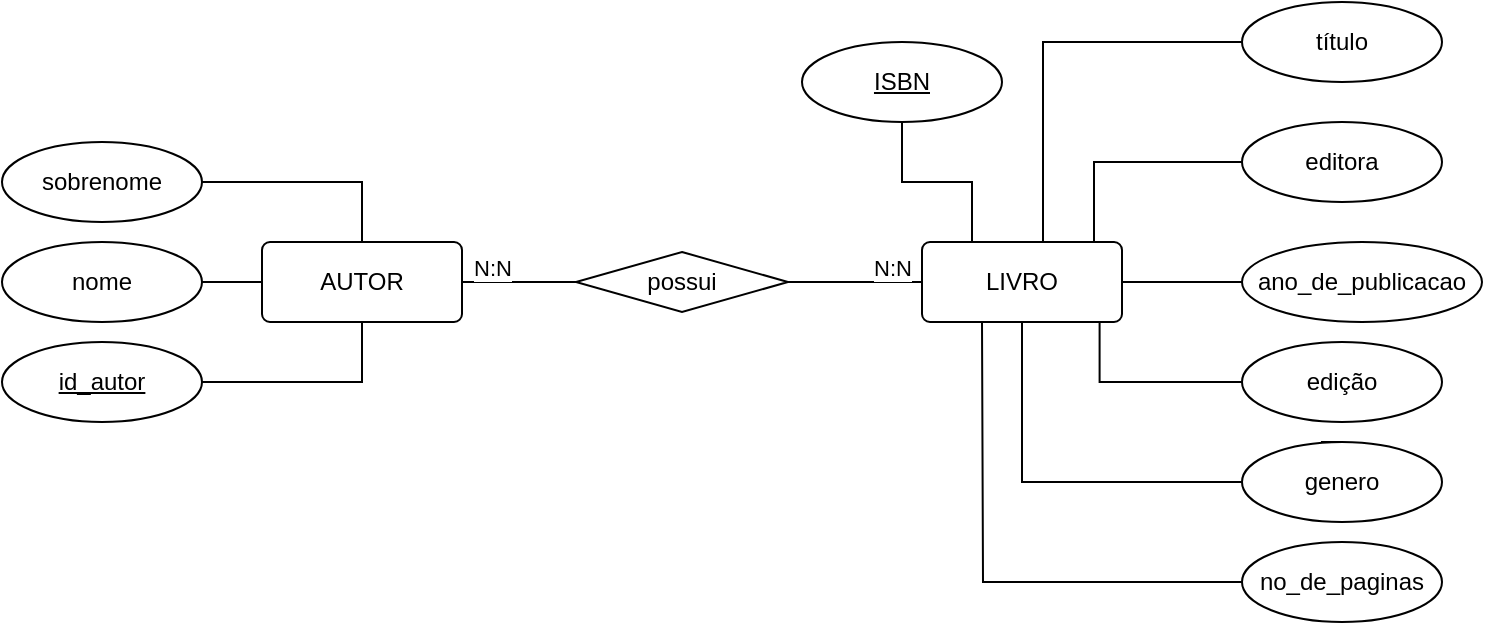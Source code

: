 <mxfile version="26.2.1">
  <diagram name="Página-1" id="CUABwqQ-d0Yb38siOlgN">
    <mxGraphModel dx="985" dy="536" grid="1" gridSize="10" guides="1" tooltips="1" connect="1" arrows="1" fold="1" page="1" pageScale="1" pageWidth="827" pageHeight="1169" math="0" shadow="0">
      <root>
        <mxCell id="0" />
        <mxCell id="1" parent="0" />
        <mxCell id="71TO_w5W3CK4zzOb7Yho-36" style="edgeStyle=orthogonalEdgeStyle;shape=connector;rounded=0;orthogonalLoop=1;jettySize=auto;html=1;exitX=1;exitY=0.5;exitDx=0;exitDy=0;strokeColor=default;align=center;verticalAlign=middle;fontFamily=Helvetica;fontSize=11;fontColor=default;labelBackgroundColor=default;startFill=0;endArrow=none;" edge="1" parent="1" source="aKXcaqNgxAIkx0Ojh9Le-2" target="71TO_w5W3CK4zzOb7Yho-19">
          <mxGeometry relative="1" as="geometry" />
        </mxCell>
        <mxCell id="aKXcaqNgxAIkx0Ojh9Le-2" value="AUTOR" style="rounded=1;arcSize=10;whiteSpace=wrap;html=1;align=center;" parent="1" vertex="1">
          <mxGeometry x="150" y="140" width="100" height="40" as="geometry" />
        </mxCell>
        <mxCell id="71TO_w5W3CK4zzOb7Yho-34" style="edgeStyle=orthogonalEdgeStyle;rounded=0;orthogonalLoop=1;jettySize=auto;html=1;exitX=1;exitY=0.5;exitDx=0;exitDy=0;endArrow=none;startFill=0;" edge="1" parent="1" source="aKXcaqNgxAIkx0Ojh9Le-3" target="aKXcaqNgxAIkx0Ojh9Le-2">
          <mxGeometry relative="1" as="geometry" />
        </mxCell>
        <mxCell id="aKXcaqNgxAIkx0Ojh9Le-3" value="nome" style="ellipse;whiteSpace=wrap;html=1;align=center;" parent="1" vertex="1">
          <mxGeometry x="20" y="140" width="100" height="40" as="geometry" />
        </mxCell>
        <mxCell id="71TO_w5W3CK4zzOb7Yho-33" style="edgeStyle=orthogonalEdgeStyle;rounded=0;orthogonalLoop=1;jettySize=auto;html=1;exitX=1;exitY=0.5;exitDx=0;exitDy=0;endArrow=none;startFill=0;" edge="1" parent="1" source="71TO_w5W3CK4zzOb7Yho-1" target="aKXcaqNgxAIkx0Ojh9Le-2">
          <mxGeometry relative="1" as="geometry" />
        </mxCell>
        <mxCell id="71TO_w5W3CK4zzOb7Yho-1" value="sobrenome" style="ellipse;whiteSpace=wrap;html=1;align=center;" vertex="1" parent="1">
          <mxGeometry x="20" y="90" width="100" height="40" as="geometry" />
        </mxCell>
        <mxCell id="71TO_w5W3CK4zzOb7Yho-35" style="edgeStyle=orthogonalEdgeStyle;shape=connector;rounded=0;orthogonalLoop=1;jettySize=auto;html=1;exitX=1;exitY=0.5;exitDx=0;exitDy=0;strokeColor=default;align=center;verticalAlign=middle;fontFamily=Helvetica;fontSize=11;fontColor=default;labelBackgroundColor=default;startFill=0;endArrow=none;" edge="1" parent="1" source="71TO_w5W3CK4zzOb7Yho-2" target="aKXcaqNgxAIkx0Ojh9Le-2">
          <mxGeometry relative="1" as="geometry" />
        </mxCell>
        <mxCell id="71TO_w5W3CK4zzOb7Yho-2" value="id_autor" style="ellipse;whiteSpace=wrap;html=1;align=center;fontStyle=4;" vertex="1" parent="1">
          <mxGeometry x="20" y="190" width="100" height="40" as="geometry" />
        </mxCell>
        <mxCell id="71TO_w5W3CK4zzOb7Yho-4" value="LIVRO" style="rounded=1;arcSize=10;whiteSpace=wrap;html=1;align=center;" vertex="1" parent="1">
          <mxGeometry x="480" y="140" width="100" height="40" as="geometry" />
        </mxCell>
        <mxCell id="71TO_w5W3CK4zzOb7Yho-40" style="edgeStyle=orthogonalEdgeStyle;shape=connector;rounded=0;orthogonalLoop=1;jettySize=auto;html=1;exitX=0.5;exitY=1;exitDx=0;exitDy=0;entryX=0.25;entryY=0;entryDx=0;entryDy=0;strokeColor=default;align=center;verticalAlign=middle;fontFamily=Helvetica;fontSize=11;fontColor=default;labelBackgroundColor=default;startFill=0;endArrow=none;" edge="1" parent="1" source="71TO_w5W3CK4zzOb7Yho-5" target="71TO_w5W3CK4zzOb7Yho-4">
          <mxGeometry relative="1" as="geometry" />
        </mxCell>
        <mxCell id="71TO_w5W3CK4zzOb7Yho-5" value="ISBN" style="ellipse;whiteSpace=wrap;html=1;align=center;fontStyle=4;" vertex="1" parent="1">
          <mxGeometry x="420" y="40" width="100" height="40" as="geometry" />
        </mxCell>
        <mxCell id="71TO_w5W3CK4zzOb7Yho-6" value="editora" style="ellipse;whiteSpace=wrap;html=1;align=center;" vertex="1" parent="1">
          <mxGeometry x="640" y="80" width="100" height="40" as="geometry" />
        </mxCell>
        <mxCell id="71TO_w5W3CK4zzOb7Yho-7" value="título" style="ellipse;whiteSpace=wrap;html=1;align=center;" vertex="1" parent="1">
          <mxGeometry x="640" y="20" width="100" height="40" as="geometry" />
        </mxCell>
        <mxCell id="71TO_w5W3CK4zzOb7Yho-8" value="edição" style="ellipse;whiteSpace=wrap;html=1;align=center;" vertex="1" parent="1">
          <mxGeometry x="640" y="190" width="100" height="40" as="geometry" />
        </mxCell>
        <mxCell id="71TO_w5W3CK4zzOb7Yho-43" style="edgeStyle=orthogonalEdgeStyle;shape=connector;rounded=0;orthogonalLoop=1;jettySize=auto;html=1;exitX=0;exitY=0.5;exitDx=0;exitDy=0;entryX=1;entryY=0.5;entryDx=0;entryDy=0;strokeColor=default;align=center;verticalAlign=middle;fontFamily=Helvetica;fontSize=11;fontColor=default;labelBackgroundColor=default;startFill=0;endArrow=none;curved=0;" edge="1" parent="1" source="71TO_w5W3CK4zzOb7Yho-12" target="71TO_w5W3CK4zzOb7Yho-4">
          <mxGeometry relative="1" as="geometry" />
        </mxCell>
        <mxCell id="71TO_w5W3CK4zzOb7Yho-12" value="ano_de_publicacao" style="ellipse;whiteSpace=wrap;html=1;align=center;" vertex="1" parent="1">
          <mxGeometry x="640" y="140" width="120" height="40" as="geometry" />
        </mxCell>
        <mxCell id="71TO_w5W3CK4zzOb7Yho-45" style="edgeStyle=orthogonalEdgeStyle;shape=connector;rounded=0;orthogonalLoop=1;jettySize=auto;html=1;exitX=0.5;exitY=0;exitDx=0;exitDy=0;strokeColor=default;align=center;verticalAlign=middle;fontFamily=Helvetica;fontSize=11;fontColor=default;labelBackgroundColor=default;startFill=0;endArrow=none;" edge="1" parent="1" source="71TO_w5W3CK4zzOb7Yho-13" target="71TO_w5W3CK4zzOb7Yho-4">
          <mxGeometry relative="1" as="geometry">
            <Array as="points">
              <mxPoint x="680" y="260" />
              <mxPoint x="530" y="260" />
            </Array>
          </mxGeometry>
        </mxCell>
        <mxCell id="71TO_w5W3CK4zzOb7Yho-13" value="genero" style="ellipse;whiteSpace=wrap;html=1;align=center;" vertex="1" parent="1">
          <mxGeometry x="640" y="240" width="100" height="40" as="geometry" />
        </mxCell>
        <mxCell id="71TO_w5W3CK4zzOb7Yho-46" style="edgeStyle=orthogonalEdgeStyle;shape=connector;rounded=0;orthogonalLoop=1;jettySize=auto;html=1;exitX=0;exitY=0.5;exitDx=0;exitDy=0;strokeColor=default;align=center;verticalAlign=middle;fontFamily=Helvetica;fontSize=11;fontColor=default;labelBackgroundColor=default;startFill=0;endArrow=none;" edge="1" parent="1" source="71TO_w5W3CK4zzOb7Yho-14">
          <mxGeometry relative="1" as="geometry">
            <mxPoint x="510" y="180" as="targetPoint" />
          </mxGeometry>
        </mxCell>
        <mxCell id="71TO_w5W3CK4zzOb7Yho-14" value="no_de_paginas" style="ellipse;whiteSpace=wrap;html=1;align=center;" vertex="1" parent="1">
          <mxGeometry x="640" y="290" width="100" height="40" as="geometry" />
        </mxCell>
        <mxCell id="71TO_w5W3CK4zzOb7Yho-37" style="edgeStyle=orthogonalEdgeStyle;shape=connector;rounded=0;orthogonalLoop=1;jettySize=auto;html=1;exitX=1;exitY=0.5;exitDx=0;exitDy=0;strokeColor=default;align=center;verticalAlign=middle;fontFamily=Helvetica;fontSize=11;fontColor=default;labelBackgroundColor=default;startFill=0;endArrow=none;" edge="1" parent="1" source="71TO_w5W3CK4zzOb7Yho-19" target="71TO_w5W3CK4zzOb7Yho-4">
          <mxGeometry relative="1" as="geometry" />
        </mxCell>
        <mxCell id="71TO_w5W3CK4zzOb7Yho-19" value="possui" style="shape=rhombus;perimeter=rhombusPerimeter;whiteSpace=wrap;html=1;align=center;" vertex="1" parent="1">
          <mxGeometry x="307" y="145" width="106" height="30" as="geometry" />
        </mxCell>
        <mxCell id="71TO_w5W3CK4zzOb7Yho-38" value="N:N" style="text;strokeColor=none;fillColor=none;spacingLeft=4;spacingRight=4;overflow=hidden;rotatable=0;points=[[0,0.5],[1,0.5]];portConstraint=eastwest;fontSize=11;whiteSpace=wrap;html=1;fontFamily=Helvetica;fontColor=default;labelBackgroundColor=default;" vertex="1" parent="1">
          <mxGeometry x="250" y="140" width="40" height="30" as="geometry" />
        </mxCell>
        <mxCell id="71TO_w5W3CK4zzOb7Yho-39" value="N:N" style="text;strokeColor=none;fillColor=none;spacingLeft=4;spacingRight=4;overflow=hidden;rotatable=0;points=[[0,0.5],[1,0.5]];portConstraint=eastwest;fontSize=11;whiteSpace=wrap;html=1;fontFamily=Helvetica;fontColor=default;labelBackgroundColor=default;" vertex="1" parent="1">
          <mxGeometry x="450" y="140" width="40" height="30" as="geometry" />
        </mxCell>
        <mxCell id="71TO_w5W3CK4zzOb7Yho-41" style="edgeStyle=orthogonalEdgeStyle;shape=connector;rounded=0;orthogonalLoop=1;jettySize=auto;html=1;exitX=0;exitY=0.5;exitDx=0;exitDy=0;entryX=0.605;entryY=-0.003;entryDx=0;entryDy=0;entryPerimeter=0;strokeColor=default;align=center;verticalAlign=middle;fontFamily=Helvetica;fontSize=11;fontColor=default;labelBackgroundColor=default;startFill=0;endArrow=none;" edge="1" parent="1" source="71TO_w5W3CK4zzOb7Yho-7" target="71TO_w5W3CK4zzOb7Yho-4">
          <mxGeometry relative="1" as="geometry" />
        </mxCell>
        <mxCell id="71TO_w5W3CK4zzOb7Yho-42" style="edgeStyle=orthogonalEdgeStyle;shape=connector;rounded=0;orthogonalLoop=1;jettySize=auto;html=1;exitX=0;exitY=0.5;exitDx=0;exitDy=0;entryX=0.86;entryY=-0.003;entryDx=0;entryDy=0;entryPerimeter=0;strokeColor=default;align=center;verticalAlign=middle;fontFamily=Helvetica;fontSize=11;fontColor=default;labelBackgroundColor=default;startFill=0;endArrow=none;" edge="1" parent="1" source="71TO_w5W3CK4zzOb7Yho-6" target="71TO_w5W3CK4zzOb7Yho-4">
          <mxGeometry relative="1" as="geometry" />
        </mxCell>
        <mxCell id="71TO_w5W3CK4zzOb7Yho-44" style="edgeStyle=orthogonalEdgeStyle;shape=connector;rounded=0;orthogonalLoop=1;jettySize=auto;html=1;exitX=0;exitY=0.5;exitDx=0;exitDy=0;entryX=0.888;entryY=1.014;entryDx=0;entryDy=0;entryPerimeter=0;strokeColor=default;align=center;verticalAlign=middle;fontFamily=Helvetica;fontSize=11;fontColor=default;labelBackgroundColor=default;startFill=0;endArrow=none;" edge="1" parent="1" source="71TO_w5W3CK4zzOb7Yho-8" target="71TO_w5W3CK4zzOb7Yho-4">
          <mxGeometry relative="1" as="geometry" />
        </mxCell>
      </root>
    </mxGraphModel>
  </diagram>
</mxfile>
